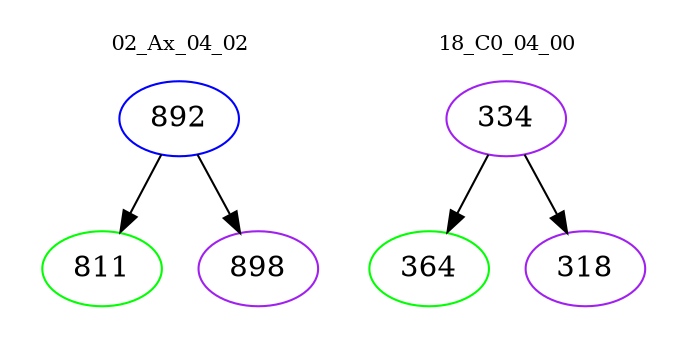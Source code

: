 digraph{
subgraph cluster_0 {
color = white
label = "02_Ax_04_02";
fontsize=10;
T0_892 [label="892", color="blue"]
T0_892 -> T0_811 [color="black"]
T0_811 [label="811", color="green"]
T0_892 -> T0_898 [color="black"]
T0_898 [label="898", color="purple"]
}
subgraph cluster_1 {
color = white
label = "18_C0_04_00";
fontsize=10;
T1_334 [label="334", color="purple"]
T1_334 -> T1_364 [color="black"]
T1_364 [label="364", color="green"]
T1_334 -> T1_318 [color="black"]
T1_318 [label="318", color="purple"]
}
}
